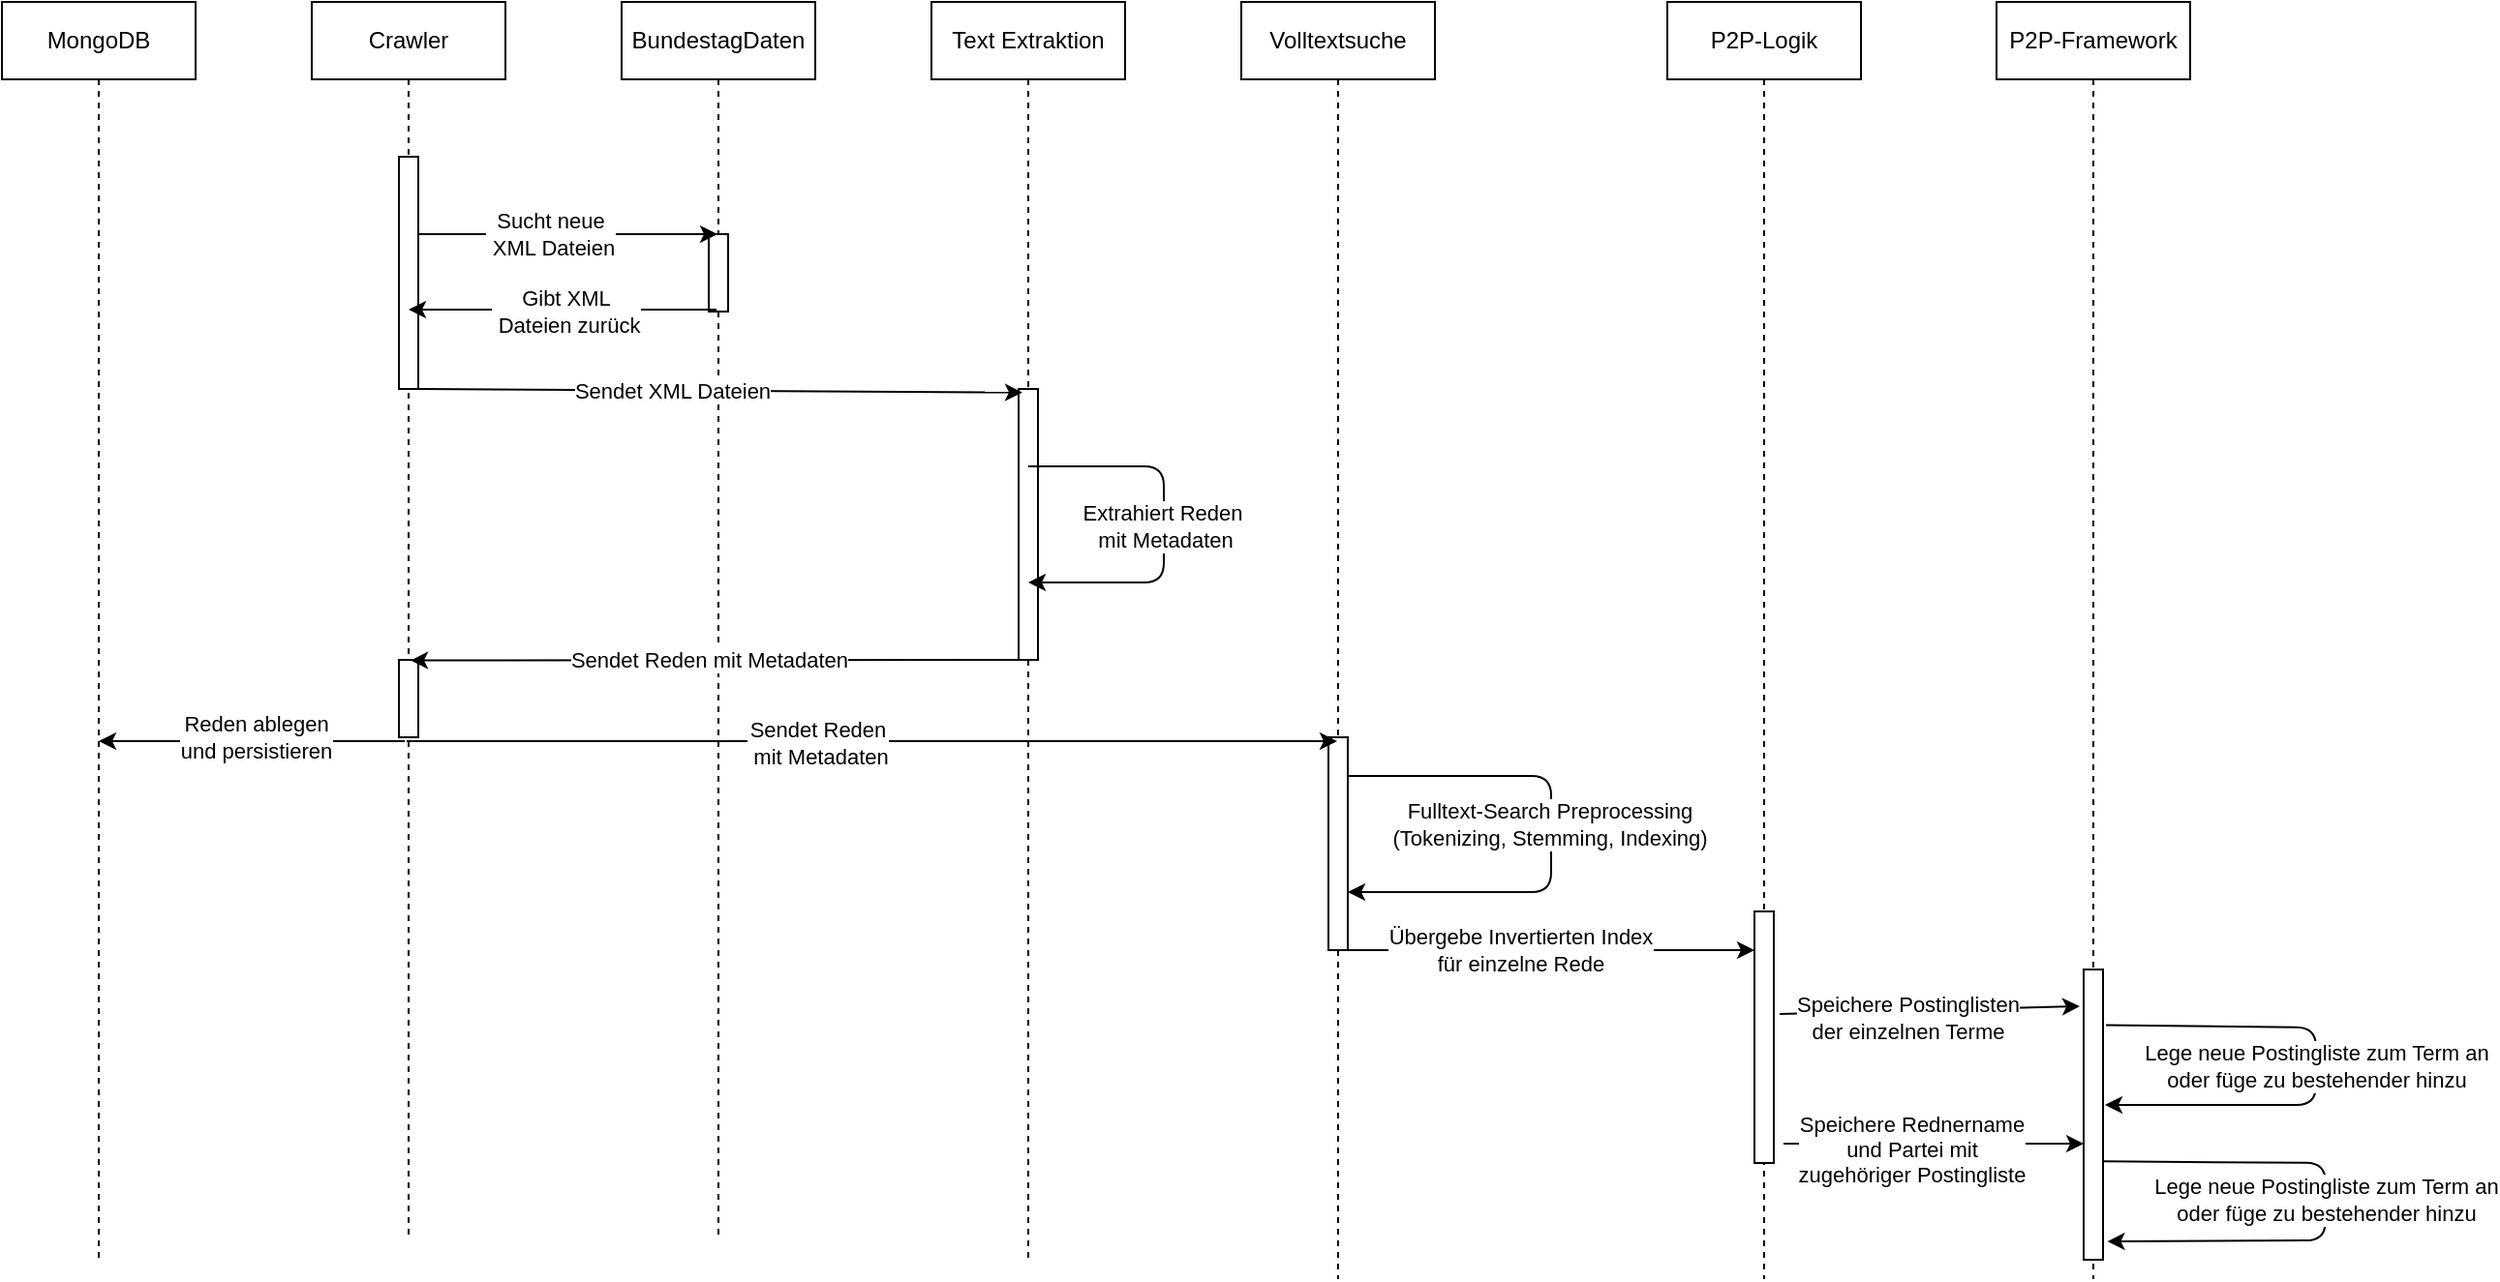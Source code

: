 <mxfile version="14.6.13" type="device"><diagram id="FaPJa0q46fN_AxUEMvjQ" name="Page-1"><mxGraphModel dx="682" dy="471" grid="1" gridSize="10" guides="1" tooltips="1" connect="1" arrows="1" fold="1" page="1" pageScale="1" pageWidth="827" pageHeight="1169" math="0" shadow="0"><root><mxCell id="0"/><mxCell id="1" parent="0"/><mxCell id="HS8g9U8n-Sy3KjaHOLxm-2" value="Crawler" style="shape=umlLifeline;perimeter=lifelinePerimeter;whiteSpace=wrap;html=1;container=1;collapsible=0;recursiveResize=0;outlineConnect=0;" parent="1" vertex="1"><mxGeometry x="160" y="80" width="100" height="640" as="geometry"/></mxCell><mxCell id="HS8g9U8n-Sy3KjaHOLxm-3" value="" style="html=1;points=[];perimeter=orthogonalPerimeter;" parent="HS8g9U8n-Sy3KjaHOLxm-2" vertex="1"><mxGeometry x="45" y="80" width="10" height="120" as="geometry"/></mxCell><mxCell id="HS8g9U8n-Sy3KjaHOLxm-4" value="" style="html=1;points=[];perimeter=orthogonalPerimeter;" parent="HS8g9U8n-Sy3KjaHOLxm-2" vertex="1"><mxGeometry x="45" y="340" width="10" height="40" as="geometry"/></mxCell><mxCell id="HS8g9U8n-Sy3KjaHOLxm-5" value="BundestagDaten" style="shape=umlLifeline;perimeter=lifelinePerimeter;whiteSpace=wrap;html=1;container=1;collapsible=0;recursiveResize=0;outlineConnect=0;" parent="1" vertex="1"><mxGeometry x="320" y="80" width="100" height="640" as="geometry"/></mxCell><mxCell id="HS8g9U8n-Sy3KjaHOLxm-6" value="" style="html=1;points=[];perimeter=orthogonalPerimeter;" parent="HS8g9U8n-Sy3KjaHOLxm-5" vertex="1"><mxGeometry x="45" y="120" width="10" height="40" as="geometry"/></mxCell><mxCell id="HS8g9U8n-Sy3KjaHOLxm-7" value="Text Extraktion" style="shape=umlLifeline;perimeter=lifelinePerimeter;whiteSpace=wrap;html=1;container=1;collapsible=0;recursiveResize=0;outlineConnect=0;" parent="1" vertex="1"><mxGeometry x="480" y="80" width="100" height="650" as="geometry"/></mxCell><mxCell id="HS8g9U8n-Sy3KjaHOLxm-8" value="" style="html=1;points=[];perimeter=orthogonalPerimeter;" parent="HS8g9U8n-Sy3KjaHOLxm-7" vertex="1"><mxGeometry x="45" y="200" width="10" height="140" as="geometry"/></mxCell><mxCell id="HS8g9U8n-Sy3KjaHOLxm-9" value="MongoDB" style="shape=umlLifeline;perimeter=lifelinePerimeter;whiteSpace=wrap;html=1;container=1;collapsible=0;recursiveResize=0;outlineConnect=0;" parent="1" vertex="1"><mxGeometry y="80" width="100" height="650" as="geometry"/></mxCell><mxCell id="HS8g9U8n-Sy3KjaHOLxm-10" value="" style="endArrow=classic;html=1;" parent="1" source="HS8g9U8n-Sy3KjaHOLxm-3" target="HS8g9U8n-Sy3KjaHOLxm-5" edge="1"><mxGeometry width="50" height="50" relative="1" as="geometry"><mxPoint x="230" y="200" as="sourcePoint"/><mxPoint x="320" y="250" as="targetPoint"/><Array as="points"><mxPoint x="290" y="200"/></Array></mxGeometry></mxCell><mxCell id="HS8g9U8n-Sy3KjaHOLxm-11" value="Sucht neue&lt;br&gt;&amp;nbsp;XML Dateien" style="edgeLabel;html=1;align=center;verticalAlign=middle;resizable=0;points=[];" parent="HS8g9U8n-Sy3KjaHOLxm-10" vertex="1" connectable="0"><mxGeometry x="-0.26" relative="1" as="geometry"><mxPoint x="11" as="offset"/></mxGeometry></mxCell><mxCell id="HS8g9U8n-Sy3KjaHOLxm-12" value="" style="endArrow=classic;html=1;exitX=0.4;exitY=0.975;exitDx=0;exitDy=0;exitPerimeter=0;" parent="1" source="HS8g9U8n-Sy3KjaHOLxm-6" target="HS8g9U8n-Sy3KjaHOLxm-2" edge="1"><mxGeometry width="50" height="50" relative="1" as="geometry"><mxPoint x="290" y="420" as="sourcePoint"/><mxPoint x="340" y="370" as="targetPoint"/></mxGeometry></mxCell><mxCell id="HS8g9U8n-Sy3KjaHOLxm-13" value="Gibt XML&lt;br&gt;&amp;nbsp;Dateien zurück" style="edgeLabel;html=1;align=center;verticalAlign=middle;resizable=0;points=[];" parent="HS8g9U8n-Sy3KjaHOLxm-12" vertex="1" connectable="0"><mxGeometry x="0.304" y="2" relative="1" as="geometry"><mxPoint x="25" y="-1" as="offset"/></mxGeometry></mxCell><mxCell id="HS8g9U8n-Sy3KjaHOLxm-14" value="" style="endArrow=classic;html=1;entryX=0.2;entryY=0.013;entryDx=0;entryDy=0;entryPerimeter=0;" parent="1" source="HS8g9U8n-Sy3KjaHOLxm-3" target="HS8g9U8n-Sy3KjaHOLxm-8" edge="1"><mxGeometry width="50" height="50" relative="1" as="geometry"><mxPoint x="340" y="370" as="sourcePoint"/><mxPoint x="520" y="290" as="targetPoint"/></mxGeometry></mxCell><mxCell id="HS8g9U8n-Sy3KjaHOLxm-15" value="Sendet XML Dateien" style="edgeLabel;html=1;align=center;verticalAlign=middle;resizable=0;points=[];" parent="HS8g9U8n-Sy3KjaHOLxm-14" vertex="1" connectable="0"><mxGeometry x="-0.162" relative="1" as="geometry"><mxPoint as="offset"/></mxGeometry></mxCell><mxCell id="HS8g9U8n-Sy3KjaHOLxm-16" value="" style="endArrow=classic;html=1;" parent="1" source="HS8g9U8n-Sy3KjaHOLxm-7" target="HS8g9U8n-Sy3KjaHOLxm-7" edge="1"><mxGeometry width="50" height="50" relative="1" as="geometry"><mxPoint x="560" y="330" as="sourcePoint"/><mxPoint x="600" y="380" as="targetPoint"/><Array as="points"><mxPoint x="600" y="320"/><mxPoint x="600" y="380"/></Array></mxGeometry></mxCell><mxCell id="HS8g9U8n-Sy3KjaHOLxm-17" value="Extrahiert Reden&lt;br&gt;&amp;nbsp;mit Metadaten" style="edgeLabel;html=1;align=center;verticalAlign=middle;resizable=0;points=[];" parent="HS8g9U8n-Sy3KjaHOLxm-16" vertex="1" connectable="0"><mxGeometry x="-0.231" y="-1" relative="1" as="geometry"><mxPoint y="24" as="offset"/></mxGeometry></mxCell><mxCell id="HS8g9U8n-Sy3KjaHOLxm-18" value="" style="endArrow=classic;html=1;exitX=0.4;exitY=1;exitDx=0;exitDy=0;exitPerimeter=0;entryX=0.6;entryY=0.007;entryDx=0;entryDy=0;entryPerimeter=0;" parent="1" source="HS8g9U8n-Sy3KjaHOLxm-8" target="HS8g9U8n-Sy3KjaHOLxm-4" edge="1"><mxGeometry width="50" height="50" relative="1" as="geometry"><mxPoint x="380" y="480" as="sourcePoint"/><mxPoint x="430" y="430" as="targetPoint"/></mxGeometry></mxCell><mxCell id="HS8g9U8n-Sy3KjaHOLxm-19" value="Sendet Reden mit Metadaten" style="edgeLabel;html=1;align=center;verticalAlign=middle;resizable=0;points=[];" parent="HS8g9U8n-Sy3KjaHOLxm-18" vertex="1" connectable="0"><mxGeometry x="0.151" y="2" relative="1" as="geometry"><mxPoint x="19" y="-2" as="offset"/></mxGeometry></mxCell><mxCell id="HS8g9U8n-Sy3KjaHOLxm-20" value="Volltextsuche" style="shape=umlLifeline;perimeter=lifelinePerimeter;whiteSpace=wrap;html=1;container=1;collapsible=0;recursiveResize=0;outlineConnect=0;" parent="1" vertex="1"><mxGeometry x="640" y="80" width="100" height="660" as="geometry"/></mxCell><mxCell id="HS8g9U8n-Sy3KjaHOLxm-21" value="" style="html=1;points=[];perimeter=orthogonalPerimeter;" parent="HS8g9U8n-Sy3KjaHOLxm-20" vertex="1"><mxGeometry x="45" y="380" width="10" height="110" as="geometry"/></mxCell><mxCell id="HS8g9U8n-Sy3KjaHOLxm-22" value="" style="endArrow=classic;html=1;exitX=0.4;exitY=1.05;exitDx=0;exitDy=0;exitPerimeter=0;" parent="1" source="HS8g9U8n-Sy3KjaHOLxm-4" target="HS8g9U8n-Sy3KjaHOLxm-20" edge="1"><mxGeometry width="50" height="50" relative="1" as="geometry"><mxPoint x="400" y="530" as="sourcePoint"/><mxPoint x="550" y="470" as="targetPoint"/></mxGeometry></mxCell><mxCell id="HS8g9U8n-Sy3KjaHOLxm-23" value="Sendet Reden&lt;br&gt;&amp;nbsp;mit Metadaten" style="edgeLabel;html=1;align=center;verticalAlign=middle;resizable=0;points=[];" parent="HS8g9U8n-Sy3KjaHOLxm-22" vertex="1" connectable="0"><mxGeometry x="-0.118" y="-1" relative="1" as="geometry"><mxPoint as="offset"/></mxGeometry></mxCell><mxCell id="HS8g9U8n-Sy3KjaHOLxm-24" value="P2P-Logik" style="shape=umlLifeline;perimeter=lifelinePerimeter;whiteSpace=wrap;html=1;container=1;collapsible=0;recursiveResize=0;outlineConnect=0;" parent="1" vertex="1"><mxGeometry x="860" y="80" width="100" height="660" as="geometry"/></mxCell><mxCell id="HS8g9U8n-Sy3KjaHOLxm-25" value="" style="html=1;points=[];perimeter=orthogonalPerimeter;" parent="HS8g9U8n-Sy3KjaHOLxm-24" vertex="1"><mxGeometry x="45" y="470" width="10" height="130" as="geometry"/></mxCell><mxCell id="HS8g9U8n-Sy3KjaHOLxm-26" value="" style="endArrow=classic;html=1;exitX=0.4;exitY=1;exitDx=0;exitDy=0;exitPerimeter=0;" parent="1" source="HS8g9U8n-Sy3KjaHOLxm-21" target="HS8g9U8n-Sy3KjaHOLxm-25" edge="1"><mxGeometry width="50" height="50" relative="1" as="geometry"><mxPoint x="780" y="480" as="sourcePoint"/><mxPoint x="790" y="540" as="targetPoint"/></mxGeometry></mxCell><mxCell id="HS8g9U8n-Sy3KjaHOLxm-27" value="&lt;div&gt;Übergebe Invertierten Index&lt;/div&gt;&lt;div&gt;für einzelne Rede&lt;/div&gt;" style="edgeLabel;html=1;align=center;verticalAlign=middle;resizable=0;points=[];" parent="HS8g9U8n-Sy3KjaHOLxm-26" vertex="1" connectable="0"><mxGeometry x="-0.218" y="-1" relative="1" as="geometry"><mxPoint x="10" y="-1" as="offset"/></mxGeometry></mxCell><mxCell id="HS8g9U8n-Sy3KjaHOLxm-28" value="" style="endArrow=classic;html=1;" parent="1" edge="1"><mxGeometry width="50" height="50" relative="1" as="geometry"><mxPoint x="695" y="480" as="sourcePoint"/><mxPoint x="695" y="540" as="targetPoint"/><Array as="points"><mxPoint x="800" y="480"/><mxPoint x="800" y="540"/></Array></mxGeometry></mxCell><mxCell id="HS8g9U8n-Sy3KjaHOLxm-29" value="&lt;div&gt;Fulltext-Search Preprocessing&lt;/div&gt;&lt;div&gt;(Tokenizing, Stemming, Indexing)&lt;/div&gt;" style="edgeLabel;html=1;align=center;verticalAlign=middle;resizable=0;points=[];" parent="HS8g9U8n-Sy3KjaHOLxm-28" vertex="1" connectable="0"><mxGeometry x="-0.111" y="-1" relative="1" as="geometry"><mxPoint y="10" as="offset"/></mxGeometry></mxCell><mxCell id="HS8g9U8n-Sy3KjaHOLxm-30" value="" style="endArrow=classic;html=1;exitX=0.3;exitY=1.05;exitDx=0;exitDy=0;exitPerimeter=0;" parent="1" source="HS8g9U8n-Sy3KjaHOLxm-4" target="HS8g9U8n-Sy3KjaHOLxm-9" edge="1"><mxGeometry width="50" height="50" relative="1" as="geometry"><mxPoint x="120" y="540" as="sourcePoint"/><mxPoint x="170" y="490" as="targetPoint"/></mxGeometry></mxCell><mxCell id="HS8g9U8n-Sy3KjaHOLxm-31" value="Reden ablegen &lt;br&gt;und persistieren" style="edgeLabel;html=1;align=center;verticalAlign=middle;resizable=0;points=[];" parent="HS8g9U8n-Sy3KjaHOLxm-30" vertex="1" connectable="0"><mxGeometry x="0.161" y="-1" relative="1" as="geometry"><mxPoint x="14" y="-1" as="offset"/></mxGeometry></mxCell><mxCell id="HS8g9U8n-Sy3KjaHOLxm-32" value="P2P-Framework" style="shape=umlLifeline;perimeter=lifelinePerimeter;whiteSpace=wrap;html=1;container=1;collapsible=0;recursiveResize=0;outlineConnect=0;" parent="1" vertex="1"><mxGeometry x="1030" y="80" width="100" height="660" as="geometry"/></mxCell><mxCell id="HS8g9U8n-Sy3KjaHOLxm-33" value="" style="html=1;points=[];perimeter=orthogonalPerimeter;" parent="HS8g9U8n-Sy3KjaHOLxm-32" vertex="1"><mxGeometry x="45" y="500" width="10" height="150" as="geometry"/></mxCell><mxCell id="HS8g9U8n-Sy3KjaHOLxm-36" value="&lt;div&gt;Lege neue Postingliste zum Term an &lt;br&gt;&lt;/div&gt;&lt;div&gt;oder füge zu bestehender hinzu&lt;/div&gt;" style="endArrow=classic;html=1;exitX=1.155;exitY=0.192;exitDx=0;exitDy=0;exitPerimeter=0;" parent="HS8g9U8n-Sy3KjaHOLxm-32" source="HS8g9U8n-Sy3KjaHOLxm-33" edge="1"><mxGeometry width="50" height="50" relative="1" as="geometry"><mxPoint x="80" y="530" as="sourcePoint"/><mxPoint x="56" y="570" as="targetPoint"/><Array as="points"><mxPoint x="165" y="530"/><mxPoint x="165" y="570"/></Array></mxGeometry></mxCell><mxCell id="HS8g9U8n-Sy3KjaHOLxm-42" value="&lt;div&gt;Lege neue Postingliste zum Term an &lt;br&gt;&lt;/div&gt;&lt;div&gt;oder füge zu bestehender hinzu&lt;/div&gt;" style="endArrow=classic;html=1;exitX=1.017;exitY=0.661;exitDx=0;exitDy=0;exitPerimeter=0;entryX=1.224;entryY=0.937;entryDx=0;entryDy=0;entryPerimeter=0;" parent="HS8g9U8n-Sy3KjaHOLxm-32" source="HS8g9U8n-Sy3KjaHOLxm-33" target="HS8g9U8n-Sy3KjaHOLxm-33" edge="1"><mxGeometry width="50" height="50" relative="1" as="geometry"><mxPoint x="60" y="600" as="sourcePoint"/><mxPoint x="80" y="640" as="targetPoint"/><Array as="points"><mxPoint x="169.94" y="600"/><mxPoint x="169.94" y="640"/></Array></mxGeometry></mxCell><mxCell id="HS8g9U8n-Sy3KjaHOLxm-34" value="" style="endArrow=classic;html=1;exitX=1.3;exitY=0.408;exitDx=0;exitDy=0;exitPerimeter=0;" parent="1" source="HS8g9U8n-Sy3KjaHOLxm-25" edge="1"><mxGeometry width="50" height="50" relative="1" as="geometry"><mxPoint x="920" y="584" as="sourcePoint"/><mxPoint x="1073" y="599" as="targetPoint"/></mxGeometry></mxCell><mxCell id="HS8g9U8n-Sy3KjaHOLxm-35" value="&lt;div&gt;Speichere Postinglisten &lt;br&gt;&lt;/div&gt;&lt;div&gt;der einzelnen Terme&lt;/div&gt;" style="edgeLabel;html=1;align=center;verticalAlign=middle;resizable=0;points=[];" parent="HS8g9U8n-Sy3KjaHOLxm-34" vertex="1" connectable="0"><mxGeometry x="-0.156" y="-3" relative="1" as="geometry"><mxPoint as="offset"/></mxGeometry></mxCell><mxCell id="HS8g9U8n-Sy3KjaHOLxm-38" value="" style="endArrow=classic;html=1;exitX=1.3;exitY=0.408;exitDx=0;exitDy=0;exitPerimeter=0;" parent="1" edge="1"><mxGeometry width="50" height="50" relative="1" as="geometry"><mxPoint x="920" y="670" as="sourcePoint"/><mxPoint x="1075" y="670.04" as="targetPoint"/></mxGeometry></mxCell><mxCell id="HS8g9U8n-Sy3KjaHOLxm-39" value="&lt;div&gt;Speichere Rednername &lt;br&gt;&lt;/div&gt;&lt;div&gt;und Partei mit&lt;/div&gt;&lt;div&gt;zugehöriger Postingliste&lt;br&gt;&lt;/div&gt;" style="edgeLabel;html=1;align=center;verticalAlign=middle;resizable=0;points=[];" parent="HS8g9U8n-Sy3KjaHOLxm-38" vertex="1" connectable="0"><mxGeometry x="-0.156" y="-3" relative="1" as="geometry"><mxPoint as="offset"/></mxGeometry></mxCell></root></mxGraphModel></diagram></mxfile>